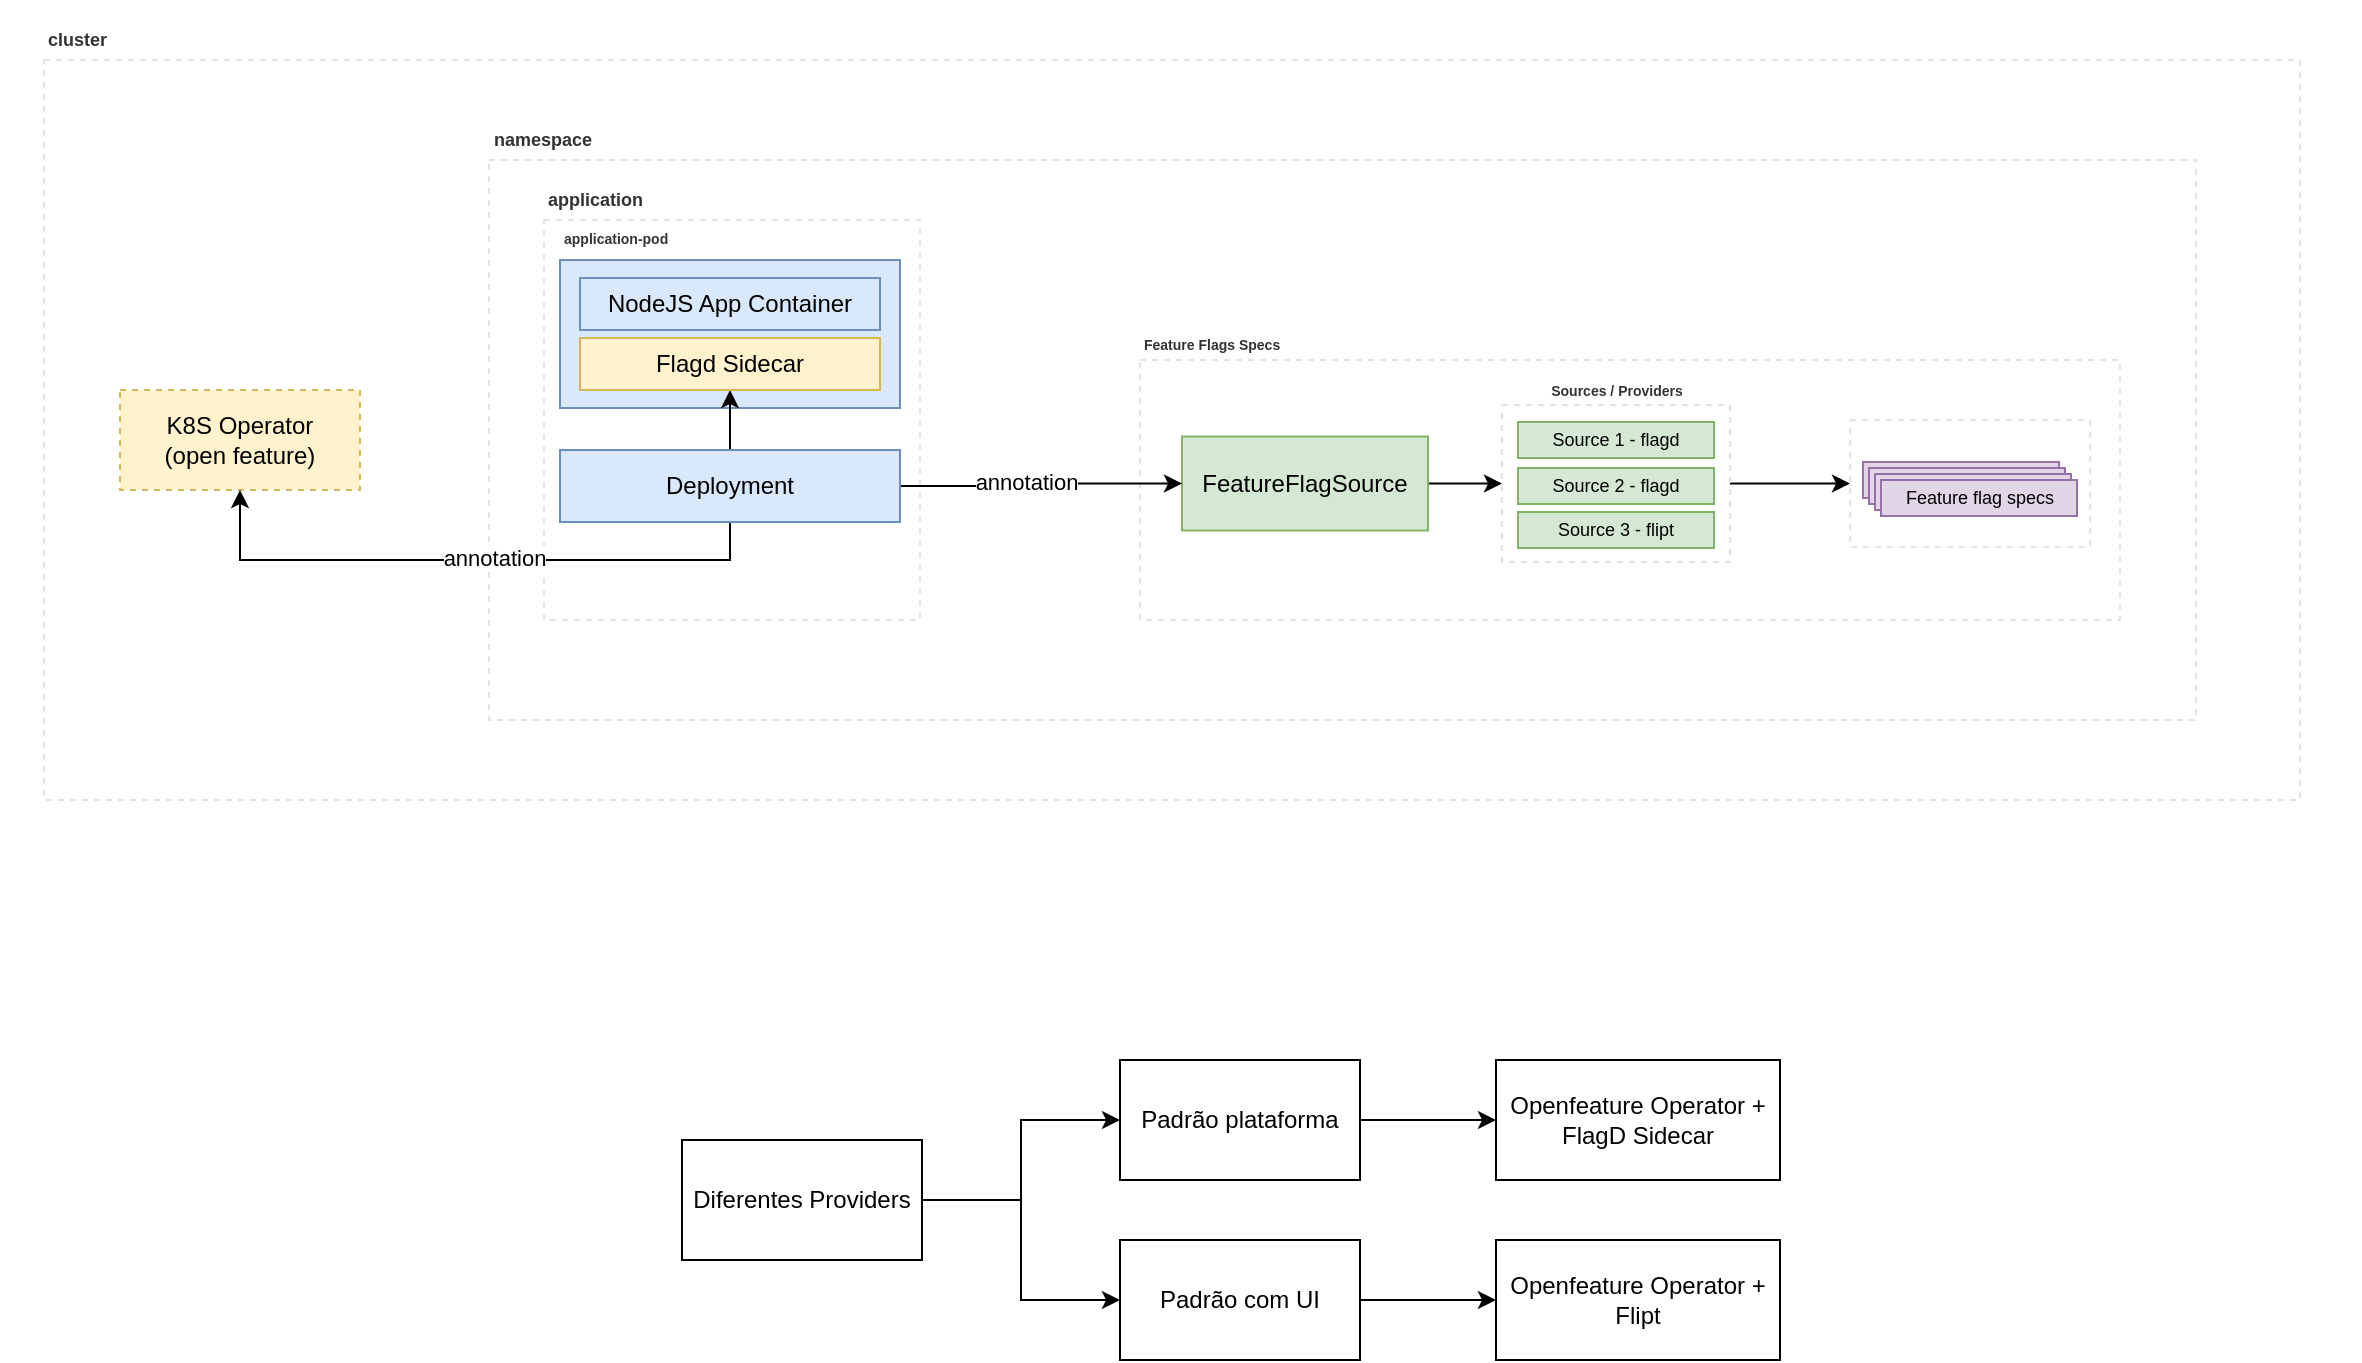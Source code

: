 <mxfile version="24.5.1" type="device">
  <diagram id="CNRvUmCUOl8FaEi8uVfI" name="growthbook">
    <mxGraphModel dx="1817" dy="526" grid="1" gridSize="10" guides="1" tooltips="1" connect="1" arrows="1" fold="1" page="0" pageScale="1" pageWidth="900" pageHeight="1600" background="none" math="0" shadow="0">
      <root>
        <mxCell id="0" />
        <mxCell id="1" parent="0" />
        <mxCell id="oHQJAUbpGCtsG2pMAWnH-35" value="" style="whiteSpace=wrap;html=1;fillColor=default;strokeColor=none;rounded=0;" parent="1" vertex="1">
          <mxGeometry x="-60" y="100" width="1180" height="430" as="geometry" />
        </mxCell>
        <mxCell id="oHQJAUbpGCtsG2pMAWnH-31" value="" style="whiteSpace=wrap;html=1;fillColor=default;dashed=1;strokeColor=#E3E3E3;" parent="1" vertex="1">
          <mxGeometry x="-38" y="130" width="1128" height="370" as="geometry" />
        </mxCell>
        <mxCell id="KcPOCeWXQUCBt0vuWGm0-9" value="" style="whiteSpace=wrap;html=1;fillColor=default;dashed=1;strokeColor=#E3E3E3;" parent="1" vertex="1">
          <mxGeometry x="184.5" y="180" width="853.5" height="280" as="geometry" />
        </mxCell>
        <mxCell id="KcPOCeWXQUCBt0vuWGm0-11" value="namespace" style="whiteSpace=wrap;html=1;fontSize=9;fillColor=none;fontColor=#333333;strokeColor=none;fontStyle=1;align=left;" parent="1" vertex="1">
          <mxGeometry x="184.5" y="160" width="80" height="20" as="geometry" />
        </mxCell>
        <mxCell id="KcPOCeWXQUCBt0vuWGm0-12" value="" style="whiteSpace=wrap;html=1;container=0;dashed=1;strokeColor=#E3E3E3;" parent="1" vertex="1">
          <mxGeometry x="212" y="210" width="188" height="200" as="geometry" />
        </mxCell>
        <mxCell id="FQWdSzfLES44VIhiBNn8-4" value="" style="whiteSpace=wrap;html=1;container=0;dashed=1;strokeColor=#E3E3E3;" parent="1" vertex="1">
          <mxGeometry x="510" y="280" width="490" height="130" as="geometry" />
        </mxCell>
        <mxCell id="FQWdSzfLES44VIhiBNn8-6" value="Feature Flags Specs" style="whiteSpace=wrap;html=1;fontSize=7;fillColor=none;strokeColor=none;fontColor=#333333;fontStyle=1;align=left;" parent="1" vertex="1">
          <mxGeometry x="510" y="267" width="91" height="12" as="geometry" />
        </mxCell>
        <mxCell id="oHQJAUbpGCtsG2pMAWnH-23" style="edgeStyle=orthogonalEdgeStyle;rounded=0;orthogonalLoop=1;jettySize=auto;html=1;entryX=0;entryY=0.5;entryDx=0;entryDy=0;" parent="1" source="FQWdSzfLES44VIhiBNn8-9" target="oHQJAUbpGCtsG2pMAWnH-16" edge="1">
          <mxGeometry relative="1" as="geometry" />
        </mxCell>
        <mxCell id="FQWdSzfLES44VIhiBNn8-9" value="FeatureFlagSource" style="whiteSpace=wrap;html=1;fontSize=12;fillColor=#d5e8d4;strokeColor=#82b366;" parent="1" vertex="1">
          <mxGeometry x="531" y="318.25" width="123" height="47" as="geometry" />
        </mxCell>
        <mxCell id="FQWdSzfLES44VIhiBNn8-21" style="edgeStyle=orthogonalEdgeStyle;rounded=0;orthogonalLoop=1;jettySize=auto;html=1;entryX=0;entryY=0.5;entryDx=0;entryDy=0;" parent="1" source="FQWdSzfLES44VIhiBNn8-14" target="FQWdSzfLES44VIhiBNn8-9" edge="1">
          <mxGeometry relative="1" as="geometry" />
        </mxCell>
        <mxCell id="oHQJAUbpGCtsG2pMAWnH-34" value="annotation" style="edgeLabel;html=1;align=center;verticalAlign=middle;resizable=0;points=[];" parent="FQWdSzfLES44VIhiBNn8-21" vertex="1" connectable="0">
          <mxGeometry x="-0.194" y="-1" relative="1" as="geometry">
            <mxPoint x="5" y="-3" as="offset" />
          </mxGeometry>
        </mxCell>
        <mxCell id="FQWdSzfLES44VIhiBNn8-34" value="application" style="whiteSpace=wrap;html=1;fontSize=9;fillColor=none;fontColor=#333333;strokeColor=none;fontStyle=1;align=left;" parent="1" vertex="1">
          <mxGeometry x="212" y="190" width="80" height="20" as="geometry" />
        </mxCell>
        <mxCell id="FQWdSzfLES44VIhiBNn8-36" value="K8S Operator&lt;div&gt;(open feature)&lt;/div&gt;" style="whiteSpace=wrap;html=1;dashed=1;fillColor=#fff2cc;strokeColor=#d6b656;" parent="1" vertex="1">
          <mxGeometry y="295" width="120" height="50" as="geometry" />
        </mxCell>
        <mxCell id="oHQJAUbpGCtsG2pMAWnH-4" style="edgeStyle=orthogonalEdgeStyle;rounded=0;orthogonalLoop=1;jettySize=auto;html=1;entryX=0;entryY=0.5;entryDx=0;entryDy=0;" parent="1" source="oHQJAUbpGCtsG2pMAWnH-1" target="oHQJAUbpGCtsG2pMAWnH-2" edge="1">
          <mxGeometry relative="1" as="geometry" />
        </mxCell>
        <mxCell id="oHQJAUbpGCtsG2pMAWnH-5" style="edgeStyle=orthogonalEdgeStyle;rounded=0;orthogonalLoop=1;jettySize=auto;html=1;entryX=0;entryY=0.5;entryDx=0;entryDy=0;" parent="1" source="oHQJAUbpGCtsG2pMAWnH-1" target="oHQJAUbpGCtsG2pMAWnH-3" edge="1">
          <mxGeometry relative="1" as="geometry" />
        </mxCell>
        <mxCell id="oHQJAUbpGCtsG2pMAWnH-1" value="Diferentes Providers" style="whiteSpace=wrap;html=1;" parent="1" vertex="1">
          <mxGeometry x="281" y="670" width="120" height="60" as="geometry" />
        </mxCell>
        <mxCell id="oHQJAUbpGCtsG2pMAWnH-7" style="edgeStyle=orthogonalEdgeStyle;rounded=0;orthogonalLoop=1;jettySize=auto;html=1;" parent="1" source="oHQJAUbpGCtsG2pMAWnH-2" target="oHQJAUbpGCtsG2pMAWnH-6" edge="1">
          <mxGeometry relative="1" as="geometry" />
        </mxCell>
        <mxCell id="oHQJAUbpGCtsG2pMAWnH-2" value="Padrão plataforma" style="whiteSpace=wrap;html=1;" parent="1" vertex="1">
          <mxGeometry x="500" y="630" width="120" height="60" as="geometry" />
        </mxCell>
        <mxCell id="oHQJAUbpGCtsG2pMAWnH-9" style="edgeStyle=orthogonalEdgeStyle;rounded=0;orthogonalLoop=1;jettySize=auto;html=1;entryX=0;entryY=0.5;entryDx=0;entryDy=0;" parent="1" source="oHQJAUbpGCtsG2pMAWnH-3" target="oHQJAUbpGCtsG2pMAWnH-8" edge="1">
          <mxGeometry relative="1" as="geometry" />
        </mxCell>
        <mxCell id="oHQJAUbpGCtsG2pMAWnH-3" value="Padrão com UI" style="whiteSpace=wrap;html=1;" parent="1" vertex="1">
          <mxGeometry x="500" y="720" width="120" height="60" as="geometry" />
        </mxCell>
        <mxCell id="oHQJAUbpGCtsG2pMAWnH-6" value="Openfeature Operator + FlagD Sidecar" style="whiteSpace=wrap;html=1;" parent="1" vertex="1">
          <mxGeometry x="688" y="630" width="142" height="60" as="geometry" />
        </mxCell>
        <mxCell id="oHQJAUbpGCtsG2pMAWnH-8" value="Openfeature Operator + Flipt" style="whiteSpace=wrap;html=1;" parent="1" vertex="1">
          <mxGeometry x="688" y="720" width="142" height="60" as="geometry" />
        </mxCell>
        <mxCell id="oHQJAUbpGCtsG2pMAWnH-12" value="" style="whiteSpace=wrap;html=1;container=0;fillColor=#dae8fc;strokeColor=#6c8ebf;" parent="1" vertex="1">
          <mxGeometry x="220" y="230" width="170" height="74" as="geometry" />
        </mxCell>
        <mxCell id="oHQJAUbpGCtsG2pMAWnH-32" style="edgeStyle=orthogonalEdgeStyle;rounded=0;orthogonalLoop=1;jettySize=auto;html=1;entryX=0.5;entryY=1;entryDx=0;entryDy=0;" parent="1" source="FQWdSzfLES44VIhiBNn8-14" target="FQWdSzfLES44VIhiBNn8-36" edge="1">
          <mxGeometry relative="1" as="geometry">
            <Array as="points">
              <mxPoint x="305" y="380" />
              <mxPoint x="60" y="380" />
            </Array>
          </mxGeometry>
        </mxCell>
        <mxCell id="oHQJAUbpGCtsG2pMAWnH-33" value="annotation" style="edgeLabel;html=1;align=center;verticalAlign=middle;resizable=0;points=[];" parent="oHQJAUbpGCtsG2pMAWnH-32" vertex="1" connectable="0">
          <mxGeometry x="0.141" y="-1" relative="1" as="geometry">
            <mxPoint x="33" as="offset" />
          </mxGeometry>
        </mxCell>
        <mxCell id="oHQJAUbpGCtsG2pMAWnH-39" style="edgeStyle=orthogonalEdgeStyle;rounded=0;orthogonalLoop=1;jettySize=auto;html=1;entryX=0.5;entryY=1;entryDx=0;entryDy=0;" parent="1" source="FQWdSzfLES44VIhiBNn8-14" target="FQWdSzfLES44VIhiBNn8-33" edge="1">
          <mxGeometry relative="1" as="geometry" />
        </mxCell>
        <mxCell id="FQWdSzfLES44VIhiBNn8-14" value="Deployment" style="whiteSpace=wrap;html=1;fontSize=12;fillColor=#dae8fc;strokeColor=#6c8ebf;" parent="1" vertex="1">
          <mxGeometry x="220" y="325" width="170" height="36" as="geometry" />
        </mxCell>
        <mxCell id="FQWdSzfLES44VIhiBNn8-32" value="NodeJS App Container" style="whiteSpace=wrap;html=1;fillColor=#dae8fc;strokeColor=#6c8ebf;" parent="1" vertex="1">
          <mxGeometry x="230" y="239" width="150" height="26" as="geometry" />
        </mxCell>
        <mxCell id="FQWdSzfLES44VIhiBNn8-33" value="Flagd Sidecar" style="whiteSpace=wrap;html=1;fillColor=#fff2cc;strokeColor=#d6b656;" parent="1" vertex="1">
          <mxGeometry x="230" y="269" width="150" height="26" as="geometry" />
        </mxCell>
        <mxCell id="oHQJAUbpGCtsG2pMAWnH-13" value="application-pod" style="whiteSpace=wrap;html=1;fontSize=7;fillColor=none;fontColor=#333333;strokeColor=none;fontStyle=1;align=left;" parent="1" vertex="1">
          <mxGeometry x="220" y="210" width="80" height="20" as="geometry" />
        </mxCell>
        <mxCell id="oHQJAUbpGCtsG2pMAWnH-15" value="" style="whiteSpace=wrap;html=1;dashed=1;strokeColor=#E3E3E3;" parent="1" vertex="1">
          <mxGeometry x="865" y="310" width="120" height="63.5" as="geometry" />
        </mxCell>
        <mxCell id="oHQJAUbpGCtsG2pMAWnH-22" style="edgeStyle=orthogonalEdgeStyle;rounded=0;orthogonalLoop=1;jettySize=auto;html=1;entryX=0;entryY=0.5;entryDx=0;entryDy=0;" parent="1" source="oHQJAUbpGCtsG2pMAWnH-16" target="oHQJAUbpGCtsG2pMAWnH-15" edge="1">
          <mxGeometry relative="1" as="geometry" />
        </mxCell>
        <mxCell id="oHQJAUbpGCtsG2pMAWnH-16" value="" style="whiteSpace=wrap;html=1;dashed=1;strokeColor=#E3E3E3;" parent="1" vertex="1">
          <mxGeometry x="691" y="302.5" width="114" height="78.5" as="geometry" />
        </mxCell>
        <mxCell id="oHQJAUbpGCtsG2pMAWnH-17" value="Sources / Providers" style="whiteSpace=wrap;html=1;fontSize=7;fillColor=none;strokeColor=none;fontColor=#333333;fontStyle=1;align=center;" parent="1" vertex="1">
          <mxGeometry x="702.5" y="290" width="91" height="12" as="geometry" />
        </mxCell>
        <mxCell id="oHQJAUbpGCtsG2pMAWnH-18" value="Source 1 - flagd" style="whiteSpace=wrap;html=1;fontSize=9;fillColor=#d5e8d4;strokeColor=#82b366;" parent="1" vertex="1">
          <mxGeometry x="699" y="311" width="98" height="18" as="geometry" />
        </mxCell>
        <mxCell id="oHQJAUbpGCtsG2pMAWnH-19" value="Source 2 - flagd" style="whiteSpace=wrap;html=1;fontSize=9;fillColor=#d5e8d4;strokeColor=#82b366;" parent="1" vertex="1">
          <mxGeometry x="699" y="334" width="98" height="18" as="geometry" />
        </mxCell>
        <mxCell id="oHQJAUbpGCtsG2pMAWnH-20" value="Source 3 - flipt" style="whiteSpace=wrap;html=1;fontSize=9;fillColor=#d5e8d4;strokeColor=#82b366;" parent="1" vertex="1">
          <mxGeometry x="699" y="356" width="98" height="18" as="geometry" />
        </mxCell>
        <mxCell id="oHQJAUbpGCtsG2pMAWnH-21" value="Feature flag specs" style="whiteSpace=wrap;html=1;fontSize=9;fillColor=#e1d5e7;strokeColor=#9673a6;" parent="1" vertex="1">
          <mxGeometry x="871.5" y="331" width="98" height="18" as="geometry" />
        </mxCell>
        <mxCell id="oHQJAUbpGCtsG2pMAWnH-27" value="Feature flag specs" style="whiteSpace=wrap;html=1;fontSize=9;fillColor=#e1d5e7;strokeColor=#9673a6;" parent="1" vertex="1">
          <mxGeometry x="874.5" y="334" width="98" height="18" as="geometry" />
        </mxCell>
        <mxCell id="oHQJAUbpGCtsG2pMAWnH-28" value="Feature flag specs" style="whiteSpace=wrap;html=1;fontSize=9;fillColor=#e1d5e7;strokeColor=#9673a6;" parent="1" vertex="1">
          <mxGeometry x="877.5" y="337" width="98" height="18" as="geometry" />
        </mxCell>
        <mxCell id="oHQJAUbpGCtsG2pMAWnH-29" value="Feature flag specs" style="whiteSpace=wrap;html=1;fontSize=9;fillColor=#e1d5e7;strokeColor=#9673a6;" parent="1" vertex="1">
          <mxGeometry x="880.5" y="340" width="98" height="18" as="geometry" />
        </mxCell>
        <mxCell id="oHQJAUbpGCtsG2pMAWnH-30" value="cluster" style="whiteSpace=wrap;html=1;fontSize=9;fillColor=none;fontColor=#333333;strokeColor=none;fontStyle=1;align=left;" parent="1" vertex="1">
          <mxGeometry x="-38" y="110" width="80" height="20" as="geometry" />
        </mxCell>
      </root>
    </mxGraphModel>
  </diagram>
</mxfile>

